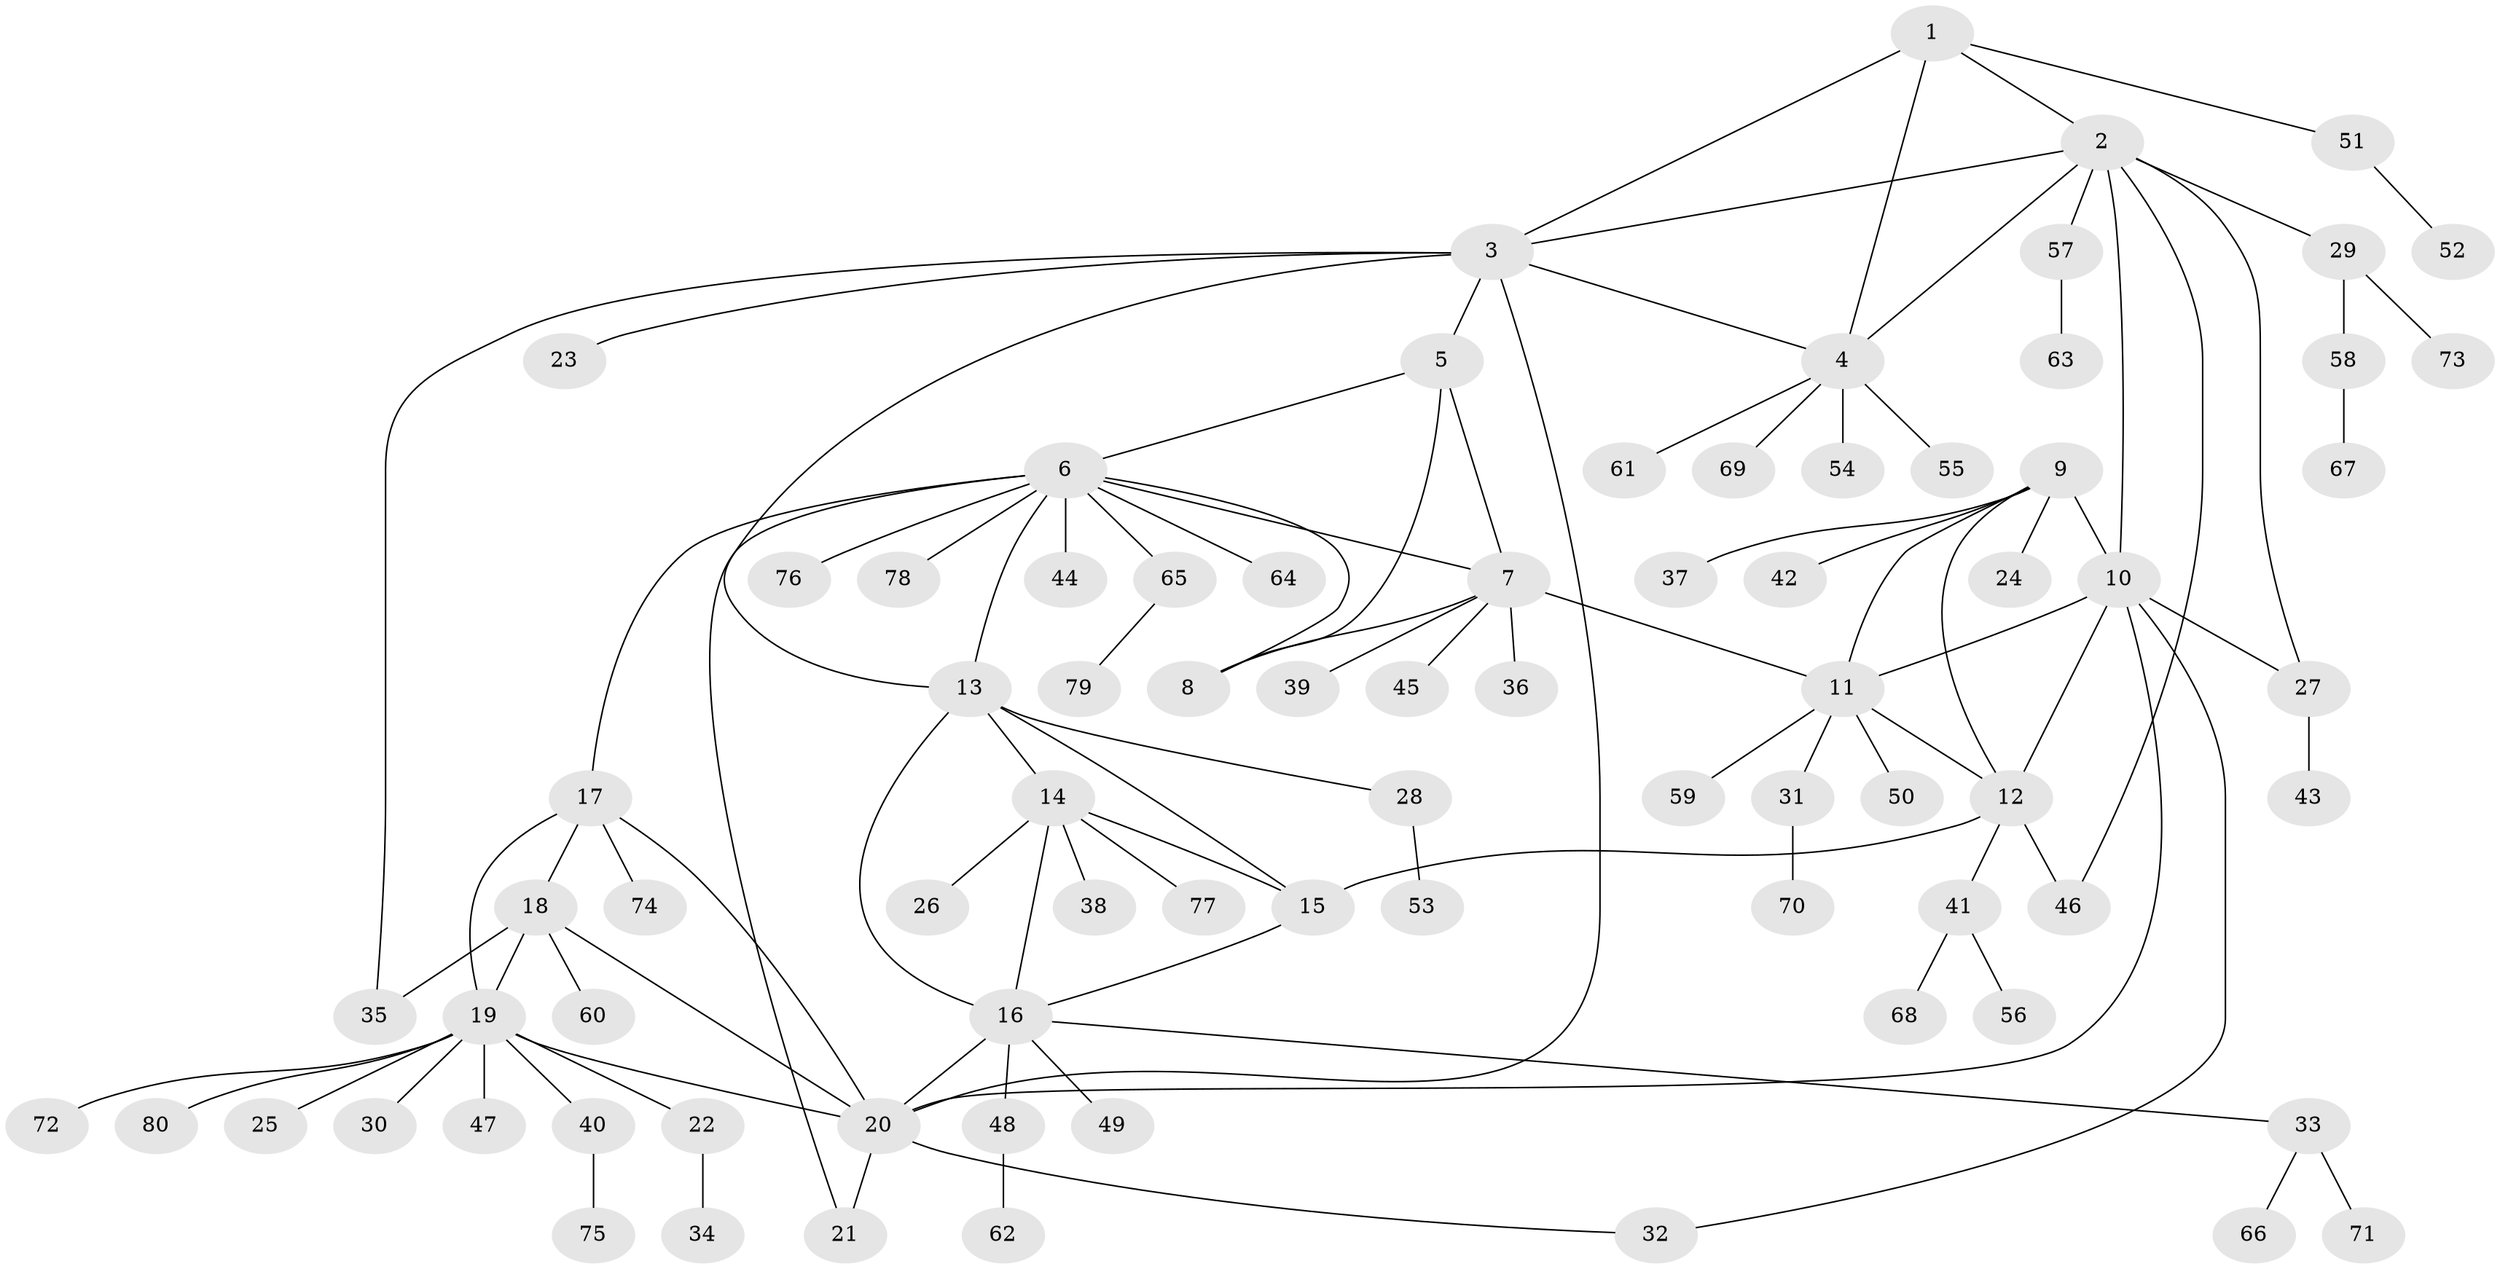 // Generated by graph-tools (version 1.1) at 2025/02/03/09/25 03:02:39]
// undirected, 80 vertices, 105 edges
graph export_dot {
graph [start="1"]
  node [color=gray90,style=filled];
  1;
  2;
  3;
  4;
  5;
  6;
  7;
  8;
  9;
  10;
  11;
  12;
  13;
  14;
  15;
  16;
  17;
  18;
  19;
  20;
  21;
  22;
  23;
  24;
  25;
  26;
  27;
  28;
  29;
  30;
  31;
  32;
  33;
  34;
  35;
  36;
  37;
  38;
  39;
  40;
  41;
  42;
  43;
  44;
  45;
  46;
  47;
  48;
  49;
  50;
  51;
  52;
  53;
  54;
  55;
  56;
  57;
  58;
  59;
  60;
  61;
  62;
  63;
  64;
  65;
  66;
  67;
  68;
  69;
  70;
  71;
  72;
  73;
  74;
  75;
  76;
  77;
  78;
  79;
  80;
  1 -- 2;
  1 -- 3;
  1 -- 4;
  1 -- 51;
  2 -- 3;
  2 -- 4;
  2 -- 10;
  2 -- 27;
  2 -- 29;
  2 -- 46;
  2 -- 57;
  3 -- 4;
  3 -- 5;
  3 -- 13;
  3 -- 20;
  3 -- 23;
  3 -- 35;
  4 -- 54;
  4 -- 55;
  4 -- 61;
  4 -- 69;
  5 -- 6;
  5 -- 7;
  5 -- 8;
  6 -- 7;
  6 -- 8;
  6 -- 13;
  6 -- 17;
  6 -- 21;
  6 -- 44;
  6 -- 64;
  6 -- 65;
  6 -- 76;
  6 -- 78;
  7 -- 8;
  7 -- 11;
  7 -- 36;
  7 -- 39;
  7 -- 45;
  9 -- 10;
  9 -- 11;
  9 -- 12;
  9 -- 24;
  9 -- 37;
  9 -- 42;
  10 -- 11;
  10 -- 12;
  10 -- 20;
  10 -- 27;
  10 -- 32;
  11 -- 12;
  11 -- 31;
  11 -- 50;
  11 -- 59;
  12 -- 15;
  12 -- 41;
  12 -- 46;
  13 -- 14;
  13 -- 15;
  13 -- 16;
  13 -- 28;
  14 -- 15;
  14 -- 16;
  14 -- 26;
  14 -- 38;
  14 -- 77;
  15 -- 16;
  16 -- 20;
  16 -- 33;
  16 -- 48;
  16 -- 49;
  17 -- 18;
  17 -- 19;
  17 -- 20;
  17 -- 74;
  18 -- 19;
  18 -- 20;
  18 -- 35;
  18 -- 60;
  19 -- 20;
  19 -- 22;
  19 -- 25;
  19 -- 30;
  19 -- 40;
  19 -- 47;
  19 -- 72;
  19 -- 80;
  20 -- 21;
  20 -- 32;
  22 -- 34;
  27 -- 43;
  28 -- 53;
  29 -- 58;
  29 -- 73;
  31 -- 70;
  33 -- 66;
  33 -- 71;
  40 -- 75;
  41 -- 56;
  41 -- 68;
  48 -- 62;
  51 -- 52;
  57 -- 63;
  58 -- 67;
  65 -- 79;
}
